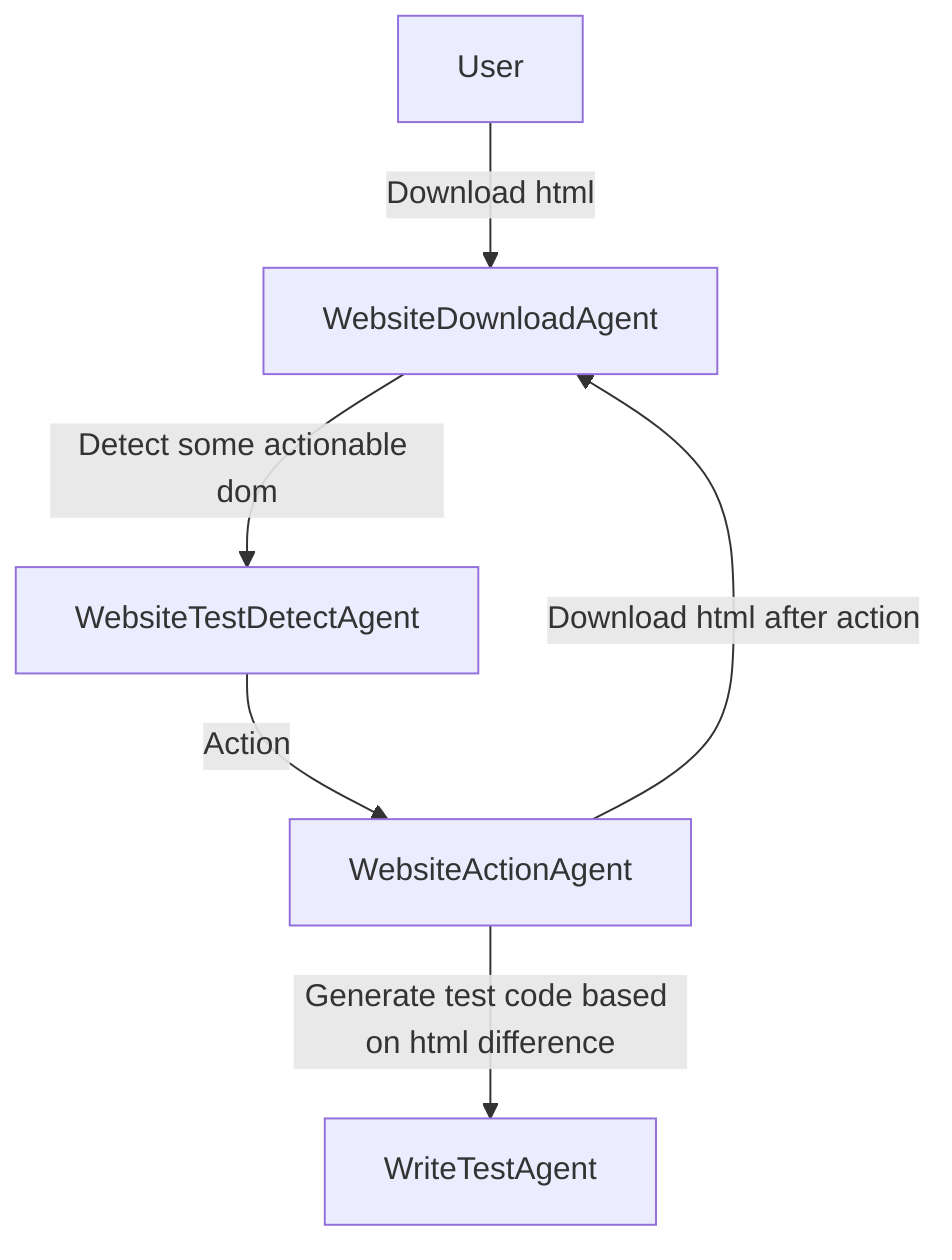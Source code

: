 graph TD
    User --> | Download html | WebsiteDownloadAgent
    WebsiteDownloadAgent --> |Detect some actionable dom | WebsiteTestDetectAgent
    WebsiteTestDetectAgent --> | Action | WebsiteActionAgent
    WebsiteActionAgent --> | Download html after action | WebsiteDownloadAgent
    WebsiteActionAgent --> | Generate test code based on html difference |WriteTestAgent